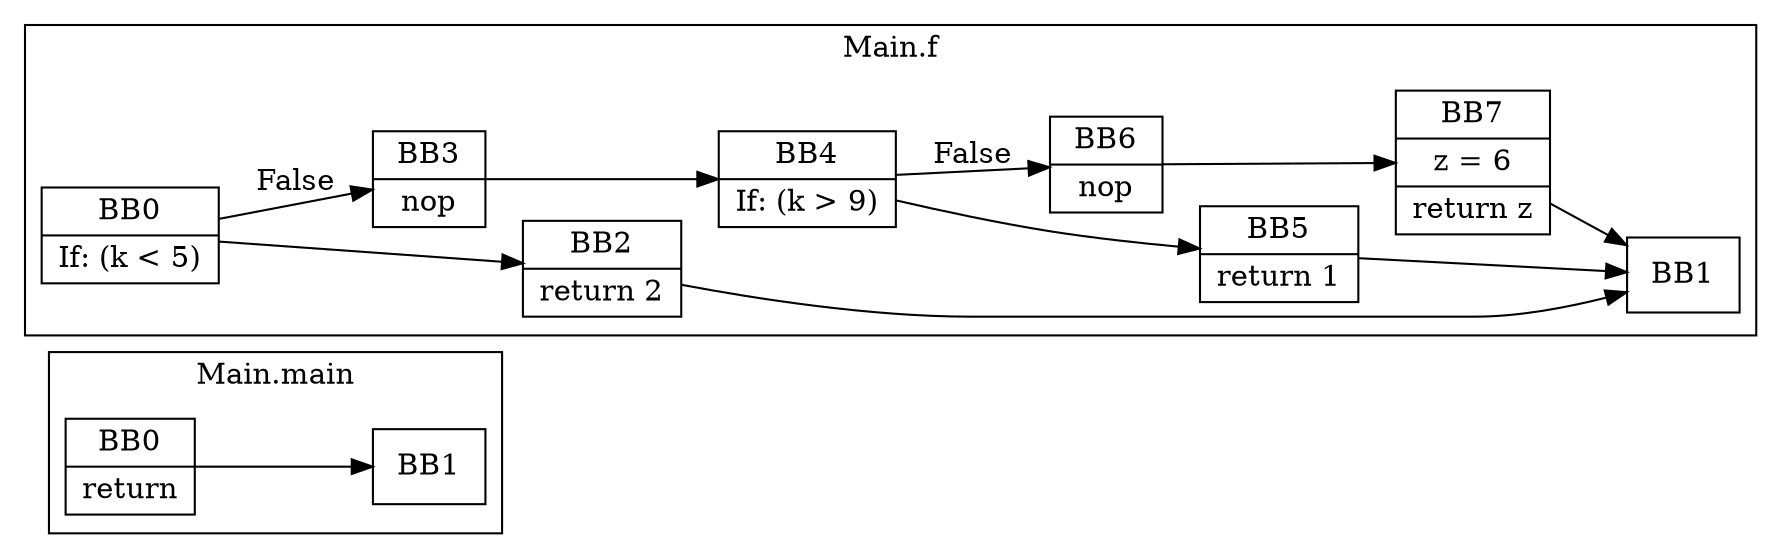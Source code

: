 digraph G {
  graph [ rankdir = "LR" ];
  subgraph cluster_0 {
    label = "Main.main"
    M0_BB0 [
      shape="record"
      label="BB0|return"
    ];
    M0_BB0 -> M0_BB1;
    M0_BB1 [
      shape="record"
      label="BB1"
    ];
  }
  subgraph cluster_1 {
    label = "Main.f"
    M1_BB0 [
      shape="record"
      label="BB0|If: (k \< 5)"
    ];
    M1_BB0 -> M1_BB2;
    M1_BB0 -> M1_BB3 [label="False"];
    M1_BB1 [
      shape="record"
      label="BB1"
    ];
    M1_BB2 [
      shape="record"
      label="BB2|return 2"
    ];
    M1_BB2 -> M1_BB1;
    M1_BB3 [
      shape="record"
      label="BB3|nop"
    ];
    M1_BB3 -> M1_BB4;
    M1_BB4 [
      shape="record"
      label="BB4|If: (k \> 9)"
    ];
    M1_BB4 -> M1_BB5;
    M1_BB4 -> M1_BB6 [label="False"];
    M1_BB5 [
      shape="record"
      label="BB5|return 1"
    ];
    M1_BB5 -> M1_BB1;
    M1_BB6 [
      shape="record"
      label="BB6|nop"
    ];
    M1_BB6 -> M1_BB7;
    M1_BB7 [
      shape="record"
      label="BB7|z = 6|return z"
    ];
    M1_BB7 -> M1_BB1;
  }
}
